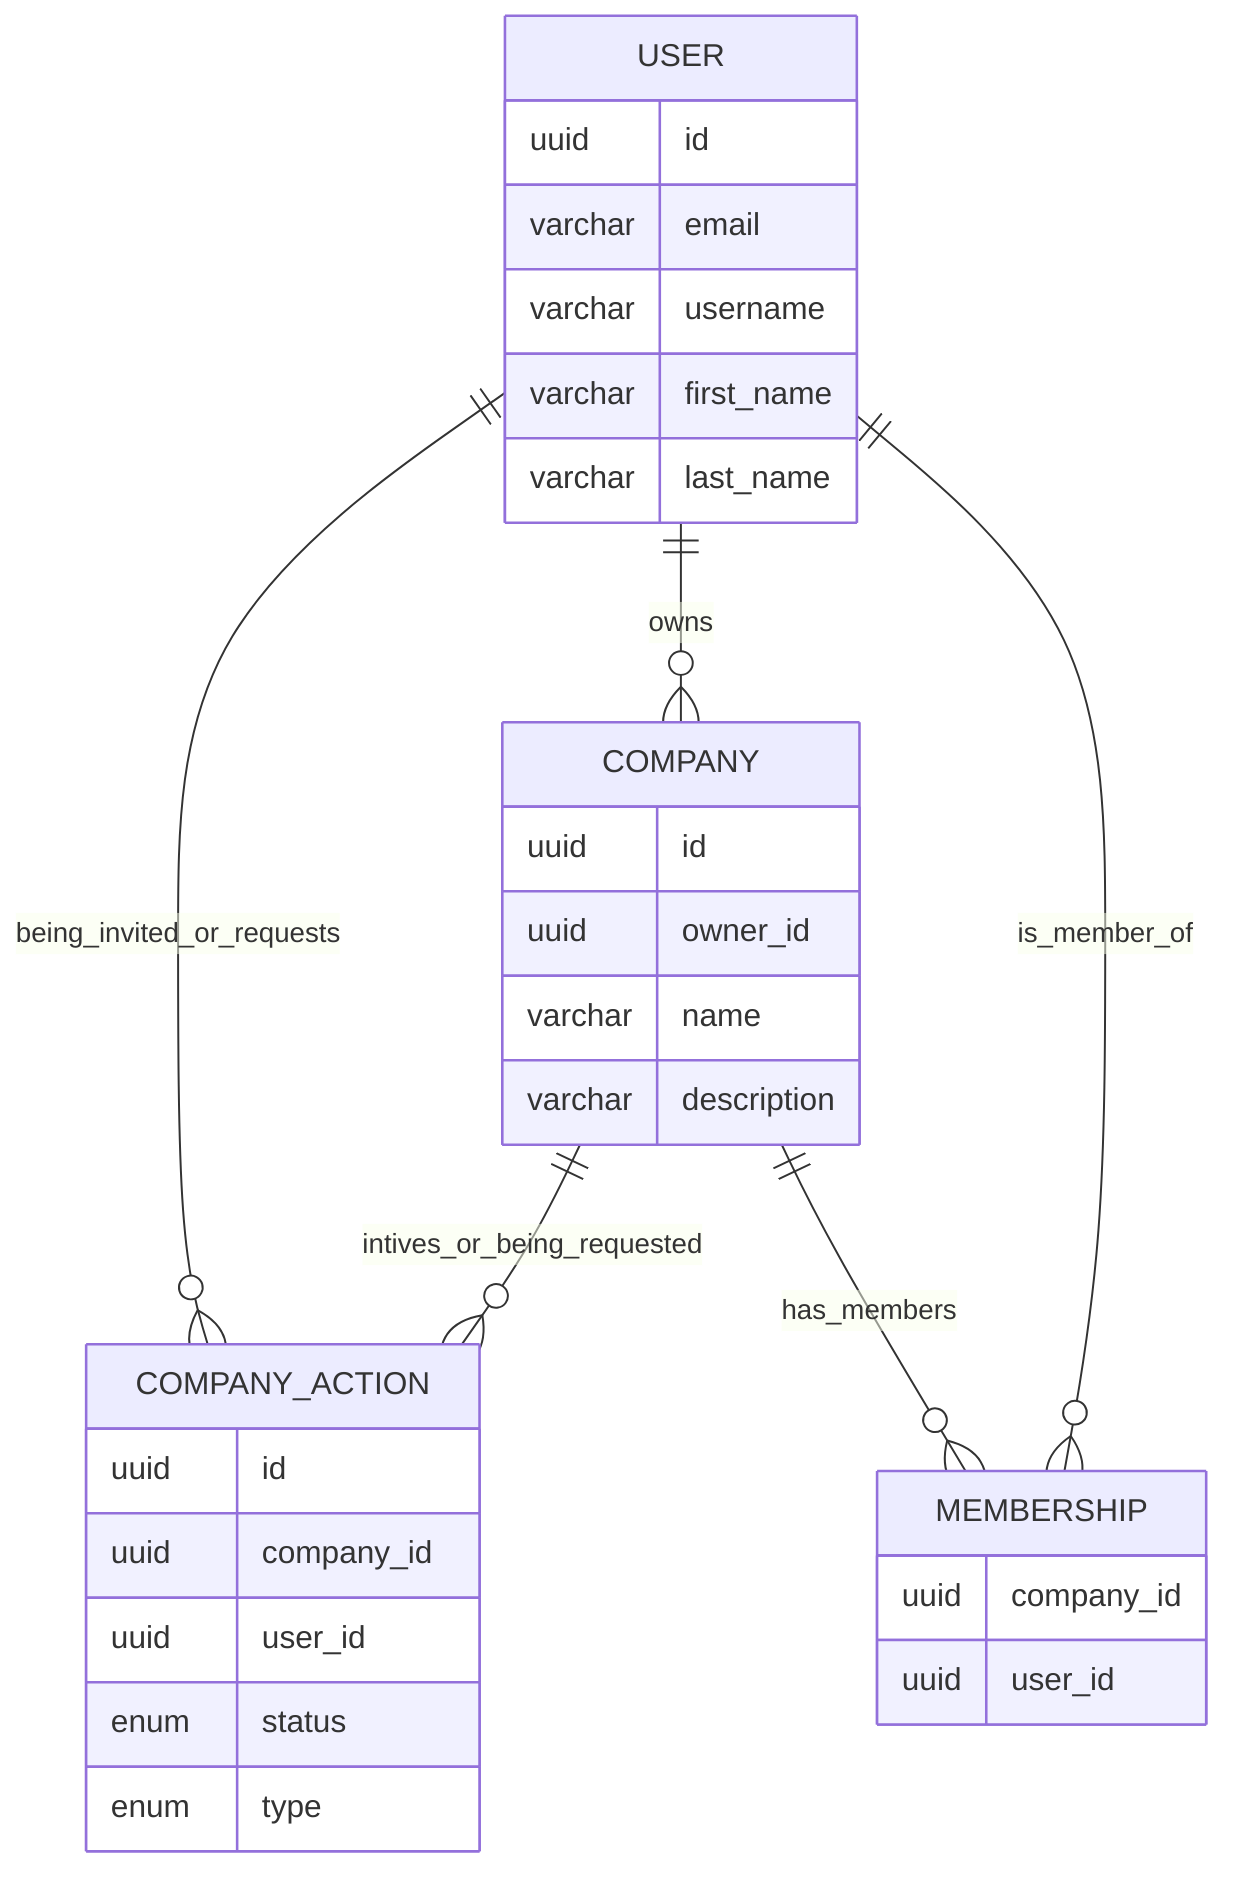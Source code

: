 erDiagram
    USER ||--o{ COMPANY_ACTION: being_invited_or_requests
    USER ||--o{ COMPANY: owns
    USER ||--o{ MEMBERSHIP: is_member_of
    USER {
        uuid id
        varchar email
        varchar username
        varchar first_name
        varchar last_name
    }

    COMPANY ||--o{ COMPANY_ACTION: intives_or_being_requested
    COMPANY ||--o{ MEMBERSHIP: has_members
    COMPANY {
        uuid id
        uuid owner_id
        varchar name
        varchar description
    }
    COMPANY_ACTION {
        uuid id
        uuid company_id
        uuid user_id
        enum status
        enum type
    }
    MEMBERSHIP {
        uuid company_id
        uuid user_id
    }